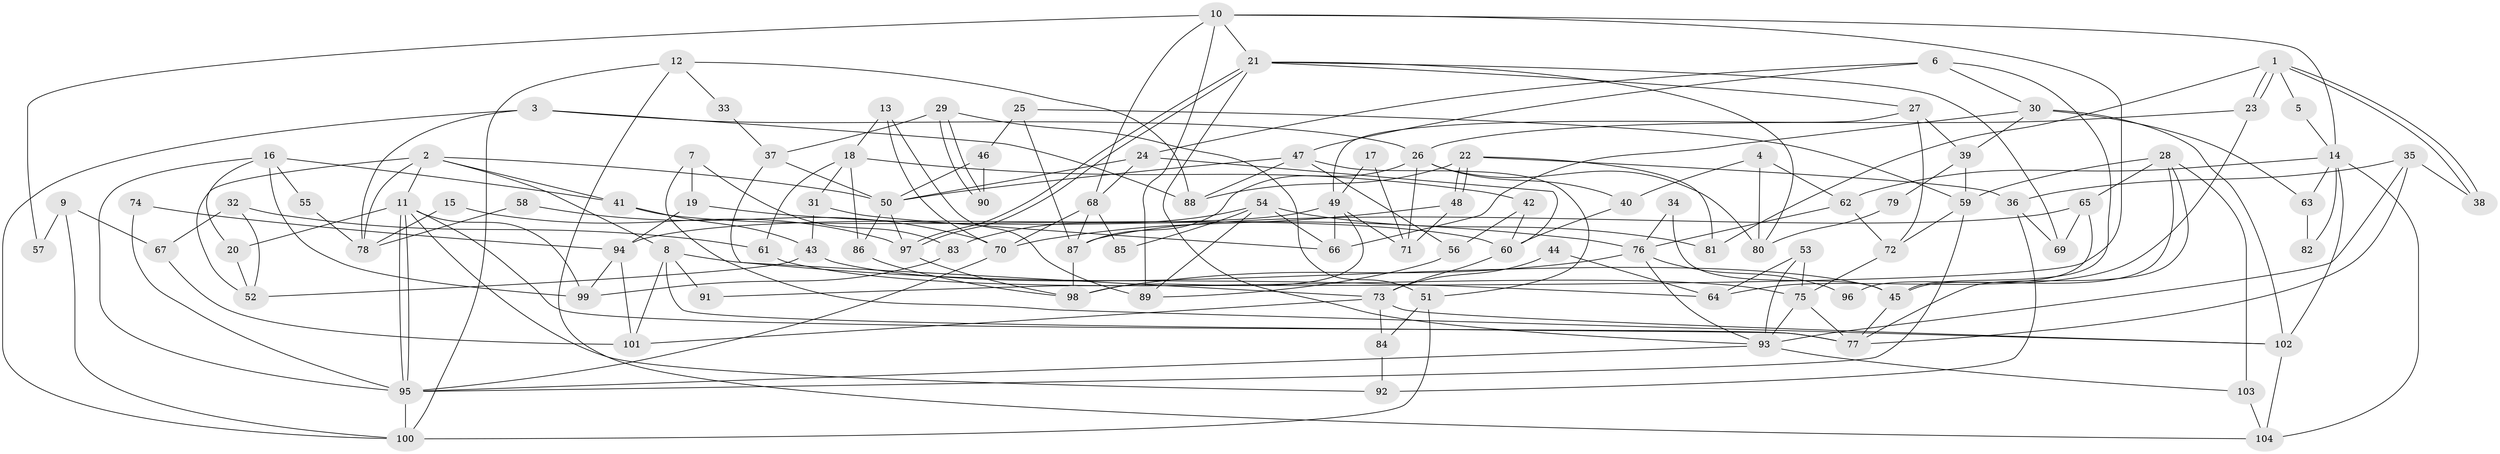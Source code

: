 // Generated by graph-tools (version 1.1) at 2025/15/03/09/25 04:15:16]
// undirected, 104 vertices, 208 edges
graph export_dot {
graph [start="1"]
  node [color=gray90,style=filled];
  1;
  2;
  3;
  4;
  5;
  6;
  7;
  8;
  9;
  10;
  11;
  12;
  13;
  14;
  15;
  16;
  17;
  18;
  19;
  20;
  21;
  22;
  23;
  24;
  25;
  26;
  27;
  28;
  29;
  30;
  31;
  32;
  33;
  34;
  35;
  36;
  37;
  38;
  39;
  40;
  41;
  42;
  43;
  44;
  45;
  46;
  47;
  48;
  49;
  50;
  51;
  52;
  53;
  54;
  55;
  56;
  57;
  58;
  59;
  60;
  61;
  62;
  63;
  64;
  65;
  66;
  67;
  68;
  69;
  70;
  71;
  72;
  73;
  74;
  75;
  76;
  77;
  78;
  79;
  80;
  81;
  82;
  83;
  84;
  85;
  86;
  87;
  88;
  89;
  90;
  91;
  92;
  93;
  94;
  95;
  96;
  97;
  98;
  99;
  100;
  101;
  102;
  103;
  104;
  1 -- 38;
  1 -- 38;
  1 -- 23;
  1 -- 23;
  1 -- 5;
  1 -- 81;
  2 -- 11;
  2 -- 41;
  2 -- 8;
  2 -- 50;
  2 -- 52;
  2 -- 78;
  3 -- 88;
  3 -- 26;
  3 -- 78;
  3 -- 100;
  4 -- 62;
  4 -- 40;
  4 -- 80;
  5 -- 14;
  6 -- 30;
  6 -- 45;
  6 -- 24;
  6 -- 47;
  7 -- 102;
  7 -- 19;
  7 -- 83;
  8 -- 77;
  8 -- 64;
  8 -- 91;
  8 -- 101;
  9 -- 67;
  9 -- 100;
  9 -- 57;
  10 -- 68;
  10 -- 89;
  10 -- 14;
  10 -- 21;
  10 -- 57;
  10 -- 91;
  11 -- 95;
  11 -- 95;
  11 -- 99;
  11 -- 20;
  11 -- 77;
  11 -- 92;
  12 -- 100;
  12 -- 88;
  12 -- 33;
  12 -- 104;
  13 -- 70;
  13 -- 18;
  13 -- 89;
  14 -- 102;
  14 -- 62;
  14 -- 63;
  14 -- 82;
  14 -- 104;
  15 -- 78;
  15 -- 97;
  16 -- 95;
  16 -- 20;
  16 -- 41;
  16 -- 55;
  16 -- 99;
  17 -- 71;
  17 -- 49;
  18 -- 42;
  18 -- 86;
  18 -- 31;
  18 -- 61;
  19 -- 76;
  19 -- 94;
  20 -- 52;
  21 -- 97;
  21 -- 97;
  21 -- 27;
  21 -- 69;
  21 -- 80;
  21 -- 93;
  22 -- 48;
  22 -- 48;
  22 -- 81;
  22 -- 36;
  22 -- 88;
  23 -- 64;
  23 -- 26;
  24 -- 50;
  24 -- 60;
  24 -- 68;
  25 -- 87;
  25 -- 59;
  25 -- 46;
  26 -- 80;
  26 -- 40;
  26 -- 71;
  26 -- 87;
  27 -- 49;
  27 -- 39;
  27 -- 72;
  28 -- 59;
  28 -- 103;
  28 -- 45;
  28 -- 65;
  28 -- 77;
  29 -- 90;
  29 -- 90;
  29 -- 37;
  29 -- 51;
  30 -- 39;
  30 -- 102;
  30 -- 63;
  30 -- 66;
  31 -- 66;
  31 -- 43;
  32 -- 61;
  32 -- 52;
  32 -- 67;
  33 -- 37;
  34 -- 45;
  34 -- 76;
  35 -- 77;
  35 -- 93;
  35 -- 36;
  35 -- 38;
  36 -- 69;
  36 -- 92;
  37 -- 73;
  37 -- 50;
  39 -- 59;
  39 -- 79;
  40 -- 60;
  41 -- 43;
  41 -- 60;
  42 -- 60;
  42 -- 56;
  43 -- 45;
  43 -- 52;
  44 -- 64;
  44 -- 73;
  45 -- 77;
  46 -- 50;
  46 -- 90;
  47 -- 51;
  47 -- 50;
  47 -- 56;
  47 -- 88;
  48 -- 70;
  48 -- 71;
  49 -- 98;
  49 -- 71;
  49 -- 66;
  49 -- 94;
  50 -- 86;
  50 -- 97;
  51 -- 100;
  51 -- 84;
  53 -- 75;
  53 -- 93;
  53 -- 64;
  54 -- 66;
  54 -- 83;
  54 -- 81;
  54 -- 85;
  54 -- 89;
  55 -- 78;
  56 -- 89;
  58 -- 70;
  58 -- 78;
  59 -- 95;
  59 -- 72;
  60 -- 73;
  61 -- 75;
  62 -- 76;
  62 -- 72;
  63 -- 82;
  65 -- 69;
  65 -- 87;
  65 -- 96;
  67 -- 101;
  68 -- 87;
  68 -- 70;
  68 -- 85;
  70 -- 95;
  72 -- 75;
  73 -- 84;
  73 -- 101;
  73 -- 102;
  74 -- 94;
  74 -- 95;
  75 -- 77;
  75 -- 93;
  76 -- 93;
  76 -- 98;
  76 -- 96;
  79 -- 80;
  83 -- 99;
  84 -- 92;
  86 -- 98;
  87 -- 98;
  93 -- 95;
  93 -- 103;
  94 -- 101;
  94 -- 99;
  95 -- 100;
  97 -- 98;
  102 -- 104;
  103 -- 104;
}
